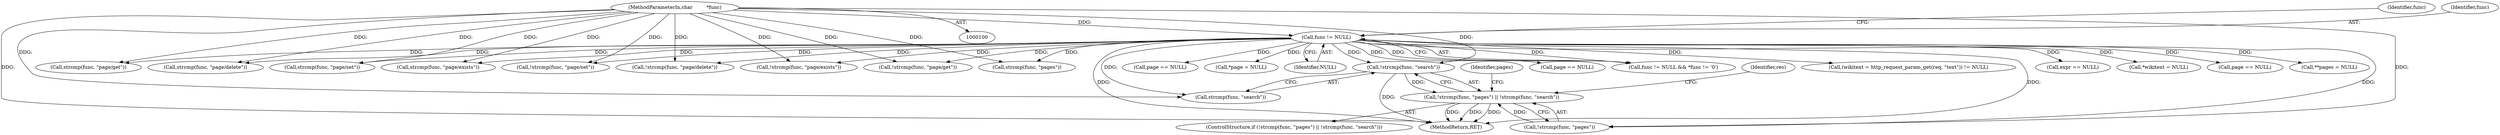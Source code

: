 digraph "0_didiwiki_5e5c796617e1712905dc5462b94bd5e6c08d15ea_0@API" {
"1000284" [label="(Call,!strcmp(func, \"search\"))"];
"1000103" [label="(MethodParameterIn,char         *func)"];
"1000107" [label="(Call,func != NULL)"];
"1000279" [label="(Call,!strcmp(func, \"pages\") || !strcmp(func, \"search\"))"];
"1000367" [label="(MethodReturn,RET)"];
"1000302" [label="(Call,expr == NULL)"];
"1000284" [label="(Call,!strcmp(func, \"search\"))"];
"1000112" [label="(Identifier,func)"];
"1000157" [label="(Call,!strcmp(func, \"page/set\"))"];
"1000202" [label="(Call,!strcmp(func, \"page/delete\"))"];
"1000163" [label="(Call,*wikitext = NULL)"];
"1000108" [label="(Identifier,func)"];
"1000116" [label="(Call,!strcmp(func, \"page/get\"))"];
"1000280" [label="(Call,!strcmp(func, \"pages\"))"];
"1000128" [label="(Call,page == NULL)"];
"1000278" [label="(ControlStructure,if (!strcmp(func, \"pages\") || !strcmp(func, \"search\")))"];
"1000291" [label="(Identifier,pages)"];
"1000281" [label="(Call,strcmp(func, \"pages\"))"];
"1000290" [label="(Call,**pages = NULL)"];
"1000285" [label="(Call,strcmp(func, \"search\"))"];
"1000117" [label="(Call,strcmp(func, \"page/get\"))"];
"1000214" [label="(Call,page == NULL)"];
"1000358" [label="(Identifier,res)"];
"1000167" [label="(Call,*page = NULL)"];
"1000203" [label="(Call,strcmp(func, \"page/delete\"))"];
"1000279" [label="(Call,!strcmp(func, \"pages\") || !strcmp(func, \"search\"))"];
"1000158" [label="(Call,strcmp(func, \"page/set\"))"];
"1000103" [label="(MethodParameterIn,char         *func)"];
"1000241" [label="(Call,strcmp(func, \"page/exists\"))"];
"1000109" [label="(Identifier,NULL)"];
"1000107" [label="(Call,func != NULL)"];
"1000252" [label="(Call,page == NULL)"];
"1000106" [label="(Call,func != NULL && *func != '\0')"];
"1000172" [label="(Call,(wikitext = http_request_param_get(req, \"text\")) != NULL)"];
"1000240" [label="(Call,!strcmp(func, \"page/exists\"))"];
"1000284" -> "1000279"  [label="AST: "];
"1000284" -> "1000285"  [label="CFG: "];
"1000285" -> "1000284"  [label="AST: "];
"1000279" -> "1000284"  [label="CFG: "];
"1000284" -> "1000367"  [label="DDG: "];
"1000284" -> "1000279"  [label="DDG: "];
"1000103" -> "1000284"  [label="DDG: "];
"1000107" -> "1000284"  [label="DDG: "];
"1000103" -> "1000100"  [label="AST: "];
"1000103" -> "1000367"  [label="DDG: "];
"1000103" -> "1000107"  [label="DDG: "];
"1000103" -> "1000116"  [label="DDG: "];
"1000103" -> "1000117"  [label="DDG: "];
"1000103" -> "1000157"  [label="DDG: "];
"1000103" -> "1000158"  [label="DDG: "];
"1000103" -> "1000202"  [label="DDG: "];
"1000103" -> "1000203"  [label="DDG: "];
"1000103" -> "1000240"  [label="DDG: "];
"1000103" -> "1000241"  [label="DDG: "];
"1000103" -> "1000280"  [label="DDG: "];
"1000103" -> "1000281"  [label="DDG: "];
"1000103" -> "1000285"  [label="DDG: "];
"1000107" -> "1000106"  [label="AST: "];
"1000107" -> "1000109"  [label="CFG: "];
"1000108" -> "1000107"  [label="AST: "];
"1000109" -> "1000107"  [label="AST: "];
"1000112" -> "1000107"  [label="CFG: "];
"1000106" -> "1000107"  [label="CFG: "];
"1000107" -> "1000367"  [label="DDG: "];
"1000107" -> "1000367"  [label="DDG: "];
"1000107" -> "1000106"  [label="DDG: "];
"1000107" -> "1000106"  [label="DDG: "];
"1000107" -> "1000116"  [label="DDG: "];
"1000107" -> "1000117"  [label="DDG: "];
"1000107" -> "1000128"  [label="DDG: "];
"1000107" -> "1000157"  [label="DDG: "];
"1000107" -> "1000158"  [label="DDG: "];
"1000107" -> "1000163"  [label="DDG: "];
"1000107" -> "1000167"  [label="DDG: "];
"1000107" -> "1000172"  [label="DDG: "];
"1000107" -> "1000202"  [label="DDG: "];
"1000107" -> "1000203"  [label="DDG: "];
"1000107" -> "1000214"  [label="DDG: "];
"1000107" -> "1000240"  [label="DDG: "];
"1000107" -> "1000241"  [label="DDG: "];
"1000107" -> "1000252"  [label="DDG: "];
"1000107" -> "1000280"  [label="DDG: "];
"1000107" -> "1000281"  [label="DDG: "];
"1000107" -> "1000285"  [label="DDG: "];
"1000107" -> "1000290"  [label="DDG: "];
"1000107" -> "1000302"  [label="DDG: "];
"1000279" -> "1000278"  [label="AST: "];
"1000279" -> "1000280"  [label="CFG: "];
"1000280" -> "1000279"  [label="AST: "];
"1000291" -> "1000279"  [label="CFG: "];
"1000358" -> "1000279"  [label="CFG: "];
"1000279" -> "1000367"  [label="DDG: "];
"1000279" -> "1000367"  [label="DDG: "];
"1000279" -> "1000367"  [label="DDG: "];
"1000280" -> "1000279"  [label="DDG: "];
}
